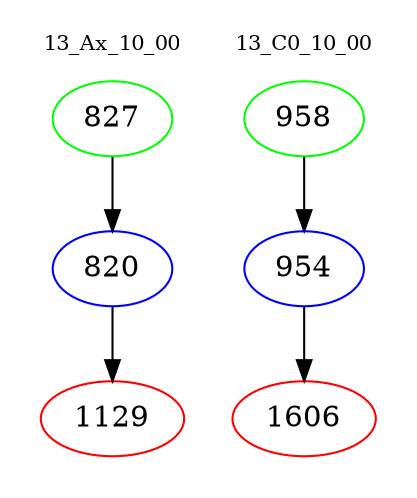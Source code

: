 digraph{
subgraph cluster_0 {
color = white
label = "13_Ax_10_00";
fontsize=10;
T0_827 [label="827", color="green"]
T0_827 -> T0_820 [color="black"]
T0_820 [label="820", color="blue"]
T0_820 -> T0_1129 [color="black"]
T0_1129 [label="1129", color="red"]
}
subgraph cluster_1 {
color = white
label = "13_C0_10_00";
fontsize=10;
T1_958 [label="958", color="green"]
T1_958 -> T1_954 [color="black"]
T1_954 [label="954", color="blue"]
T1_954 -> T1_1606 [color="black"]
T1_1606 [label="1606", color="red"]
}
}
